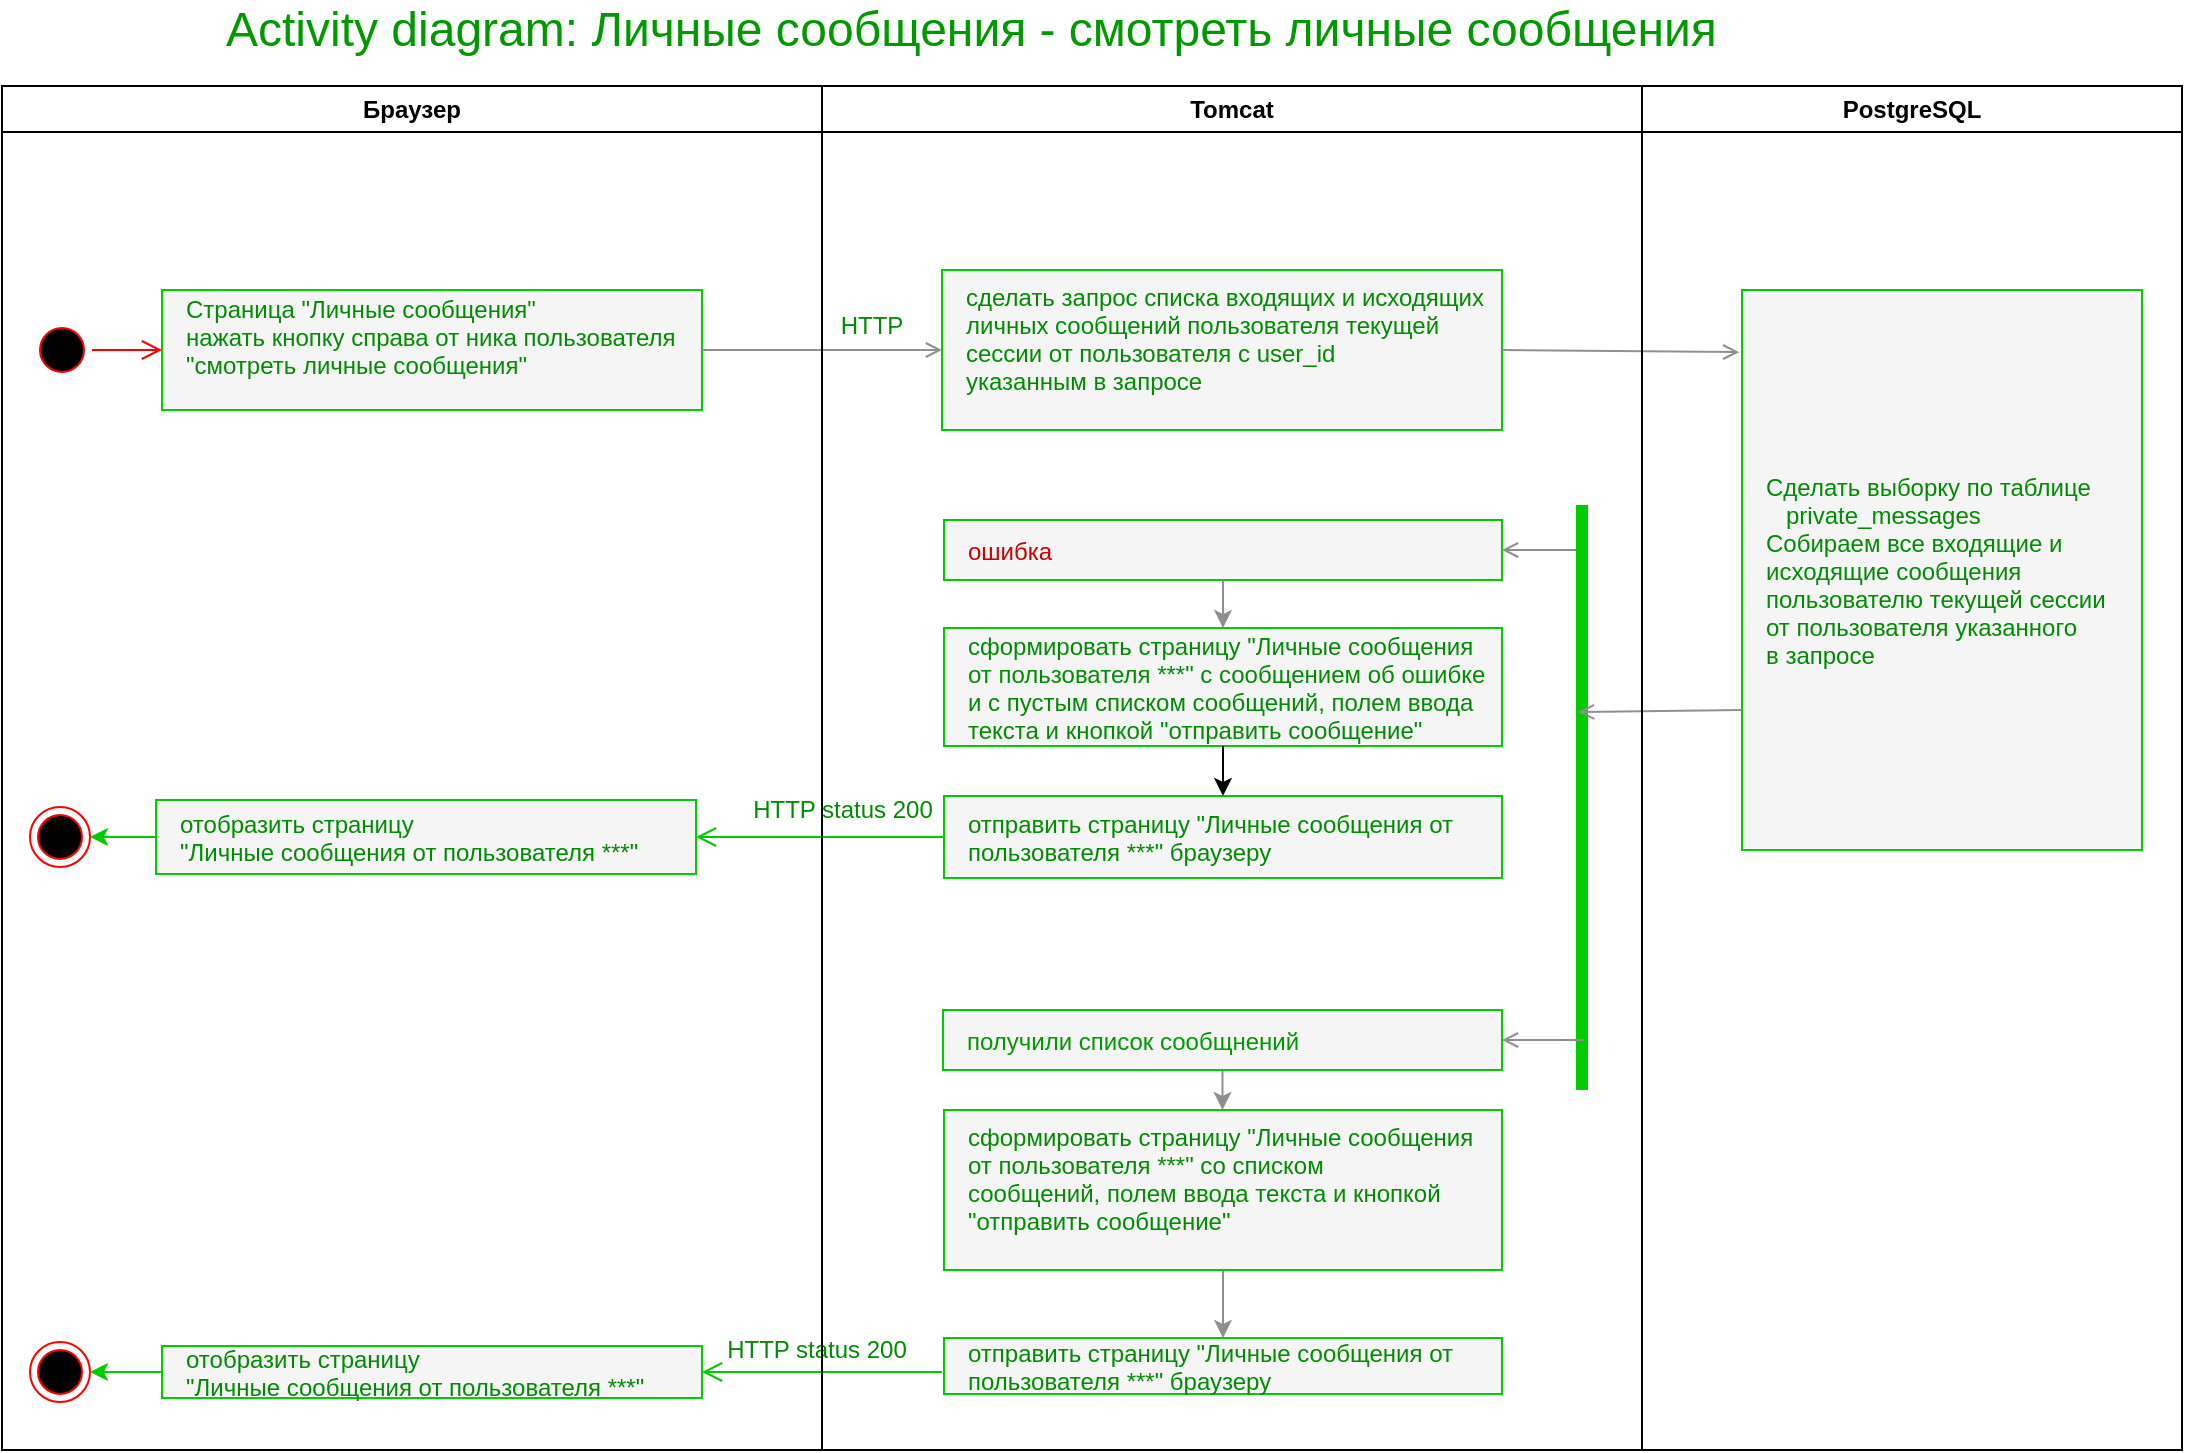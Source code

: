 <mxfile version="14.5.1" type="device"><diagram name="Page-1" id="e7e014a7-5840-1c2e-5031-d8a46d1fe8dd"><mxGraphModel dx="1086" dy="806" grid="1" gridSize="10" guides="1" tooltips="1" connect="1" arrows="1" fold="1" page="1" pageScale="1" pageWidth="1169" pageHeight="826" background="#ffffff" math="0" shadow="0"><root><mxCell id="0"/><mxCell id="1" parent="0"/><mxCell id="Vama4_EekcaHYRvys6HK-190" value="ошибка" style="align=left;spacingLeft=10;fillColor=#f5f5f5;strokeColor=#00CC00;container=0;fontColor=#CC0000;" parent="1" vertex="1"><mxGeometry x="521" y="345" width="279" height="30" as="geometry"/></mxCell><mxCell id="Vama4_EekcaHYRvys6HK-191" value="сделать запрос списка входящих и исходящих &#10;личных сообщений пользователя текущей &#10;сессии от пользователя с user_id &#10;указанным в запросе" style="align=left;spacingLeft=10;fillColor=#f5f5f5;strokeColor=#00CC00;fontColor=#008C00;container=0;verticalAlign=top;" parent="1" vertex="1"><mxGeometry x="520" y="220" width="280" height="80" as="geometry"/></mxCell><mxCell id="Vama4_EekcaHYRvys6HK-192" value="Сделать выборку по таблице&#10;   private_messages&#10;Собираем все входящие и &#10;исходящие сообщения&#10;пользователю текущей сессии &#10;от пользователя указанного &#10;в запросе" style="align=left;spacingLeft=10;fillColor=#f5f5f5;strokeColor=#00CC00;fontColor=#008C00;container=0;" parent="1" vertex="1"><mxGeometry x="920" y="230" width="200" height="280" as="geometry"/></mxCell><mxCell id="Vama4_EekcaHYRvys6HK-193" value="Страница &quot;Личные сообщения&quot;&#10;нажать кнопку справа от ника пользователя&#10;&quot;смотреть личные сообщения&quot;&#10;" style="align=left;spacingLeft=10;fillColor=#f5f5f5;strokeColor=#00CC00;fontColor=#008C00;container=0;" parent="1" vertex="1"><mxGeometry x="130" y="230" width="270" height="60" as="geometry"/></mxCell><mxCell id="Vama4_EekcaHYRvys6HK-194" value="" style="edgeStyle=elbowEdgeStyle;elbow=horizontal;verticalAlign=bottom;endArrow=open;endSize=8;strokeColor=#FF0000;endFill=1;rounded=0" parent="1" source="Vama4_EekcaHYRvys6HK-200" target="Vama4_EekcaHYRvys6HK-193" edge="1"><mxGeometry x="300" y="191" as="geometry"><mxPoint x="315" y="261" as="targetPoint"/></mxGeometry></mxCell><mxCell id="Vama4_EekcaHYRvys6HK-196" value="" style="endArrow=open;endFill=1;rounded=0;exitX=1;exitY=0.5;exitDx=0;exitDy=0;fontColor=#00CC00;strokeWidth=1;strokeColor=#8F8F8F;" parent="1" source="Vama4_EekcaHYRvys6HK-193" edge="1"><mxGeometry x="520" y="374" as="geometry"><mxPoint x="520" y="260" as="targetPoint"/></mxGeometry></mxCell><mxCell id="Vama4_EekcaHYRvys6HK-199" value="" style="endArrow=open;endFill=1;rounded=0;fontColor=#00CC00;strokeWidth=1;exitX=1;exitY=0.5;exitDx=0;exitDy=0;entryX=-0.007;entryY=0.111;entryDx=0;entryDy=0;entryPerimeter=0;strokeColor=#8F8F8F;" parent="1" source="Vama4_EekcaHYRvys6HK-191" target="Vama4_EekcaHYRvys6HK-192" edge="1"><mxGeometry x="530" y="384" as="geometry"><mxPoint x="975" y="259" as="targetPoint"/><mxPoint x="925" y="259" as="sourcePoint"/></mxGeometry></mxCell><mxCell id="Vama4_EekcaHYRvys6HK-200" value="" style="ellipse;shape=startState;fillColor=#000000;strokeColor=#ff0000;container=0;" parent="1" vertex="1"><mxGeometry x="65" y="245" width="30" height="30" as="geometry"/></mxCell><mxCell id="Vama4_EekcaHYRvys6HK-201" value="отправить страницу &quot;Личные сообщения от &#10;пользователя ***&quot; браузеру" style="align=left;spacingLeft=10;fillColor=#f5f5f5;strokeColor=#00CC00;fontColor=#008C00;container=0;" parent="1" vertex="1"><mxGeometry x="521" y="483" width="279" height="41" as="geometry"/></mxCell><mxCell id="Vama4_EekcaHYRvys6HK-202" value="" style="endArrow=open;endFill=1;rounded=0;fontColor=#00CC00;strokeWidth=1;entryX=1;entryY=0.5;entryDx=0;entryDy=0;strokeColor=#8F8F8F;" parent="1" target="Vama4_EekcaHYRvys6HK-190" edge="1"><mxGeometry x="362" y="159" as="geometry"><mxPoint x="852" y="375" as="targetPoint"/><mxPoint x="841" y="360" as="sourcePoint"/></mxGeometry></mxCell><mxCell id="r5FNnOLShPN78urTlYSq-2" value="" style="edgeStyle=elbowEdgeStyle;elbow=horizontal;verticalAlign=bottom;endArrow=open;endSize=8;endFill=1;rounded=0;exitX=0;exitY=0.5;exitDx=0;exitDy=0;strokeColor=#00CC00;entryX=1;entryY=0.5;entryDx=0;entryDy=0;" parent="1" source="Vama4_EekcaHYRvys6HK-201" target="ImypncF9MxeKrPkn1JXK-20" edge="1"><mxGeometry x="130" y="25" as="geometry"><mxPoint x="450" y="483" as="targetPoint"/><mxPoint x="72" y="378" as="sourcePoint"/></mxGeometry></mxCell><mxCell id="ImypncF9MxeKrPkn1JXK-1" value="" style="shape=line;strokeWidth=6;rotation=90;strokeColor=#00CC00;" parent="1" vertex="1"><mxGeometry x="693.75" y="476.25" width="292.5" height="15" as="geometry"/></mxCell><mxCell id="ImypncF9MxeKrPkn1JXK-4" value="" style="endArrow=open;endFill=1;rounded=0;fontColor=#00CC00;strokeWidth=1;exitX=0;exitY=0.75;exitDx=0;exitDy=0;strokeColor=#8F8F8F;entryX=0.354;entryY=0.633;entryDx=0;entryDy=0;entryPerimeter=0;" parent="1" source="Vama4_EekcaHYRvys6HK-192" target="ImypncF9MxeKrPkn1JXK-1" edge="1"><mxGeometry x="372" y="169" as="geometry"><mxPoint x="910" y="440" as="targetPoint"/><mxPoint x="935" y="370.08" as="sourcePoint"/></mxGeometry></mxCell><mxCell id="ImypncF9MxeKrPkn1JXK-7" value="" style="edgeStyle=orthogonalEdgeStyle;rounded=0;orthogonalLoop=1;jettySize=auto;html=1;strokeColor=#8F8F8F;" parent="1" source="ImypncF9MxeKrPkn1JXK-8" target="ImypncF9MxeKrPkn1JXK-10" edge="1"><mxGeometry relative="1" as="geometry"/></mxCell><mxCell id="ImypncF9MxeKrPkn1JXK-18" value="" style="edgeStyle=orthogonalEdgeStyle;rounded=0;orthogonalLoop=1;jettySize=auto;html=1;strokeColor=#8F8F8F;strokeWidth=1;fontColor=#D90000;" parent="1" source="ImypncF9MxeKrPkn1JXK-10" target="ImypncF9MxeKrPkn1JXK-15" edge="1"><mxGeometry relative="1" as="geometry"/></mxCell><mxCell id="ImypncF9MxeKrPkn1JXK-10" value="сформировать страницу &quot;Личные сообщения&#10;от пользователя ***&quot; со списком&#10;сообщений, полем ввода текста и кнопкой&#10;&quot;отправить сообщение&quot;" style="align=left;spacingLeft=10;fillColor=#f5f5f5;strokeColor=#00CC00;fontColor=#008C00;container=0;verticalAlign=top;" parent="1" vertex="1"><mxGeometry x="521" y="640" width="279" height="80" as="geometry"/></mxCell><mxCell id="ImypncF9MxeKrPkn1JXK-11" value="" style="endArrow=open;endFill=1;rounded=0;fontColor=#00CC00;strokeWidth=1;entryX=1;entryY=0.5;entryDx=0;entryDy=0;strokeColor=#8F8F8F;" parent="1" target="ImypncF9MxeKrPkn1JXK-8" edge="1"><mxGeometry x="362" y="314" as="geometry"><mxPoint x="852" y="530" as="targetPoint"/><mxPoint x="841" y="605" as="sourcePoint"/></mxGeometry></mxCell><mxCell id="ImypncF9MxeKrPkn1JXK-15" value="отправить страницу &quot;Личные сообщения от&#10;пользователя ***&quot; браузеру" style="align=left;spacingLeft=10;fillColor=#f5f5f5;strokeColor=#00CC00;fontColor=#008C00;container=0;" parent="1" vertex="1"><mxGeometry x="521" y="754" width="279" height="28" as="geometry"/></mxCell><mxCell id="ImypncF9MxeKrPkn1JXK-19" value="Activity diagram: Личные сообщения - смотреть личные сообщения" style="text;html=1;strokeColor=none;fillColor=none;align=left;verticalAlign=middle;whiteSpace=wrap;rounded=0;fontSize=24;fontColor=#009900;" parent="1" vertex="1"><mxGeometry x="160" y="90" width="890" height="20" as="geometry"/></mxCell><mxCell id="ImypncF9MxeKrPkn1JXK-23" value="HTTP status 200" style="text;html=1;fillColor=none;align=center;verticalAlign=middle;whiteSpace=wrap;rounded=0;fontColor=#008C00;container=0;" parent="1" vertex="1"><mxGeometry x="397" y="750" width="121" height="20" as="geometry"/></mxCell><mxCell id="ImypncF9MxeKrPkn1JXK-24" value="" style="ellipse;shape=endState;fillColor=#000000;strokeColor=#ff0000;container=0;" parent="1" vertex="1"><mxGeometry x="64" y="756" width="30" height="30" as="geometry"/></mxCell><mxCell id="ImypncF9MxeKrPkn1JXK-25" value="" style="edgeStyle=elbowEdgeStyle;elbow=horizontal;verticalAlign=bottom;endArrow=open;endSize=8;endFill=1;rounded=0;exitX=0;exitY=0.5;exitDx=0;exitDy=0;strokeColor=#00CC00;entryX=1;entryY=0.5;entryDx=0;entryDy=0;" parent="1" target="ImypncF9MxeKrPkn1JXK-26" edge="1"><mxGeometry x="129" y="313" as="geometry"><mxPoint x="449" y="771" as="targetPoint"/><mxPoint x="520" y="771" as="sourcePoint"/></mxGeometry></mxCell><mxCell id="ImypncF9MxeKrPkn1JXK-26" value="отобразить страницу&#10;&quot;Личные сообщения от пользователя ***&quot; " style="align=left;spacingLeft=10;fillColor=#f5f5f5;strokeColor=#00CC00;fontColor=#008C00;container=0;" parent="1" vertex="1"><mxGeometry x="130" y="758" width="270" height="26" as="geometry"/></mxCell><mxCell id="ImypncF9MxeKrPkn1JXK-27" value="" style="endArrow=classic;html=1;strokeColor=#00CC00;strokeWidth=1;fontSize=24;fontColor=#009900;entryX=1;entryY=0.5;entryDx=0;entryDy=0;exitX=0;exitY=0.5;exitDx=0;exitDy=0;" parent="1" source="ImypncF9MxeKrPkn1JXK-26" target="ImypncF9MxeKrPkn1JXK-24" edge="1"><mxGeometry width="50" height="50" relative="1" as="geometry"><mxPoint x="619" y="857" as="sourcePoint"/><mxPoint x="669" y="807" as="targetPoint"/></mxGeometry></mxCell><mxCell id="ImypncF9MxeKrPkn1JXK-28" value="Браузер" style="swimlane;whiteSpace=wrap" parent="1" vertex="1"><mxGeometry x="50" y="128" width="410" height="682" as="geometry"/></mxCell><mxCell id="ImypncF9MxeKrPkn1JXK-20" value="отобразить страницу &#10;&quot;Личные сообщения от пользователя ***&quot; " style="align=left;spacingLeft=10;fillColor=#f5f5f5;strokeColor=#00CC00;fontColor=#008C00;container=0;" parent="ImypncF9MxeKrPkn1JXK-28" vertex="1"><mxGeometry x="77" y="357" width="270" height="37" as="geometry"/></mxCell><mxCell id="r5FNnOLShPN78urTlYSq-1" value="" style="ellipse;shape=endState;fillColor=#000000;strokeColor=#ff0000;container=0;" parent="ImypncF9MxeKrPkn1JXK-28" vertex="1"><mxGeometry x="14" y="360.5" width="30" height="30" as="geometry"/></mxCell><mxCell id="ImypncF9MxeKrPkn1JXK-22" value="" style="endArrow=classic;html=1;strokeColor=#00CC00;strokeWidth=1;fontSize=24;fontColor=#009900;entryX=1;entryY=0.5;entryDx=0;entryDy=0;exitX=0;exitY=0.5;exitDx=0;exitDy=0;" parent="ImypncF9MxeKrPkn1JXK-28" source="ImypncF9MxeKrPkn1JXK-20" target="r5FNnOLShPN78urTlYSq-1" edge="1"><mxGeometry width="50" height="50" relative="1" as="geometry"><mxPoint x="570" y="441" as="sourcePoint"/><mxPoint x="620" y="391" as="targetPoint"/></mxGeometry></mxCell><mxCell id="ImypncF9MxeKrPkn1JXK-39" value="HTTP" style="text;html=1;fillColor=none;align=center;verticalAlign=middle;whiteSpace=wrap;rounded=0;fontColor=#008C00;container=0;" parent="1" vertex="1"><mxGeometry x="460" y="238" width="50" height="20" as="geometry"/></mxCell><mxCell id="ImypncF9MxeKrPkn1JXK-40" value="Tomcat" style="swimlane;whiteSpace=wrap" parent="1" vertex="1"><mxGeometry x="460" y="128" width="410" height="682" as="geometry"/></mxCell><mxCell id="K6sdvQD7y9w7Kz8EHiQY-2" value="сформировать страницу &quot;Личные сообщения &#10;от пользователя ***&quot; с сообщением об ошибке &#10;и с пустым списком сообщений, полем ввода &#10;текста и кнопкой &quot;отправить сообщение&quot;" style="align=left;spacingLeft=10;fillColor=#f5f5f5;strokeColor=#00CC00;fontColor=#008C00;container=0;" parent="ImypncF9MxeKrPkn1JXK-40" vertex="1"><mxGeometry x="61" y="271" width="279" height="59" as="geometry"/></mxCell><mxCell id="ImypncF9MxeKrPkn1JXK-8" value="получили список сообщнений" style="align=left;spacingLeft=10;fillColor=#f5f5f5;strokeColor=#00CC00;container=0;fontColor=#009900;" parent="ImypncF9MxeKrPkn1JXK-40" vertex="1"><mxGeometry x="60.5" y="462" width="279.5" height="30" as="geometry"/></mxCell><mxCell id="Vama4_EekcaHYRvys6HK-198" value="HTTP status 200" style="text;html=1;fillColor=none;align=center;verticalAlign=middle;whiteSpace=wrap;rounded=0;fontColor=#008C00;container=0;" parent="ImypncF9MxeKrPkn1JXK-40" vertex="1"><mxGeometry x="-50" y="352" width="121" height="20" as="geometry"/></mxCell><mxCell id="ImypncF9MxeKrPkn1JXK-41" value="PostgreSQL" style="swimlane;whiteSpace=wrap" parent="1" vertex="1"><mxGeometry x="870" y="128" width="270" height="682" as="geometry"/></mxCell><mxCell id="K6sdvQD7y9w7Kz8EHiQY-11" value="" style="edgeStyle=orthogonalEdgeStyle;rounded=0;orthogonalLoop=1;jettySize=auto;html=1;strokeColor=#8F8F8F;entryX=0.5;entryY=0;entryDx=0;entryDy=0;exitX=0.5;exitY=1;exitDx=0;exitDy=0;" parent="1" source="Vama4_EekcaHYRvys6HK-190" target="K6sdvQD7y9w7Kz8EHiQY-2" edge="1"><mxGeometry relative="1" as="geometry"><mxPoint x="670.8" y="550" as="sourcePoint"/><mxPoint x="670.5" y="585" as="targetPoint"/></mxGeometry></mxCell><mxCell id="IxH7nzMdrrkrOQ79AwTg-1" value="" style="endArrow=classic;html=1;exitX=0.5;exitY=1;exitDx=0;exitDy=0;" parent="1" source="K6sdvQD7y9w7Kz8EHiQY-2" target="Vama4_EekcaHYRvys6HK-201" edge="1"><mxGeometry width="50" height="50" relative="1" as="geometry"><mxPoint x="700" y="400" as="sourcePoint"/><mxPoint x="750" y="350" as="targetPoint"/></mxGeometry></mxCell></root></mxGraphModel></diagram></mxfile>